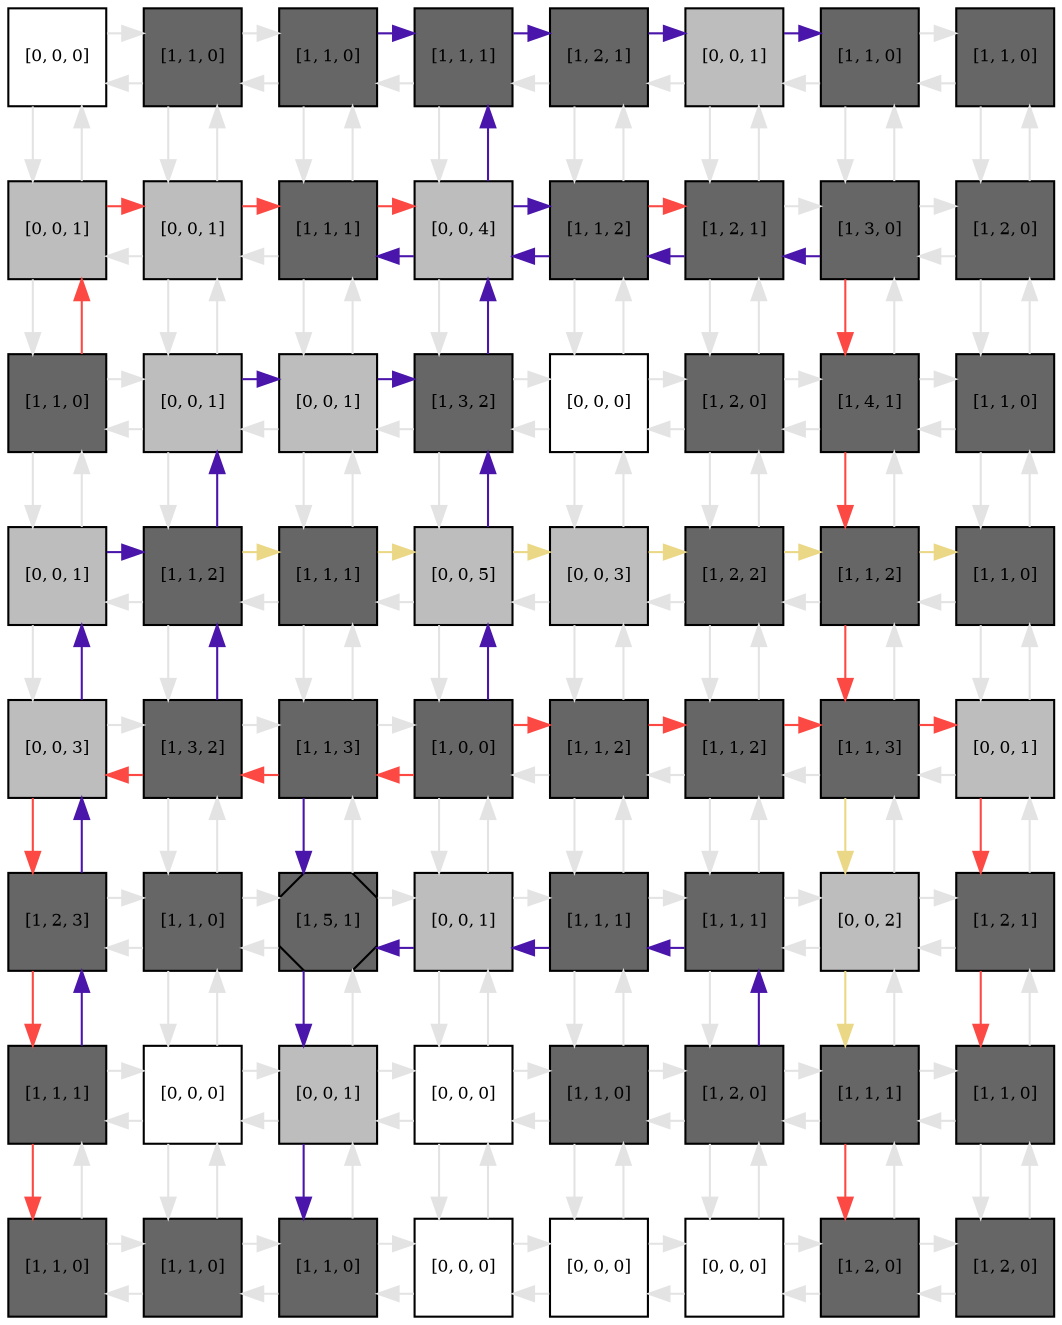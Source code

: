 digraph layout  {
rankdir=TB;
splines=ortho;
node [fixedsize=false, style=filled, width="0.6"];
edge [constraint=false];
0 [fillcolor="#FFFFFF", fontsize=8, label="[0, 0, 0]", shape=square, tooltip="name: None,\nin_degree: 2,\nout_degree: 2"];
1 [fillcolor="#666666", fontsize=8, label="[1, 1, 0]", shape=square, tooltip="name:  CDK2-Cyclin_E ,\nin_degree: 3,\nout_degree: 3"];
2 [fillcolor="#666666", fontsize=8, label="[1, 1, 0]", shape=square, tooltip="name:  RHEB ,\nin_degree: 3,\nout_degree: 3"];
3 [fillcolor="#666666", fontsize=8, label="[1, 1, 1]", shape=square, tooltip="name:  AZD5363 ,\nin_degree: 3,\nout_degree: 3"];
4 [fillcolor="#666666", fontsize=8, label="[1, 2, 1]", shape=square, tooltip="name:  TSC1_2 ,\nin_degree: 3,\nout_degree: 3"];
5 [fillcolor="#bdbdbd", fontsize=8, label="[0, 0, 1]", shape=square, tooltip="name: None,\nin_degree: 3,\nout_degree: 3"];
6 [fillcolor="#666666", fontsize=8, label="[1, 1, 0]", shape=square, tooltip="name:  mTOR ,\nin_degree: 3,\nout_degree: 3"];
7 [fillcolor="#666666", fontsize=8, label="[1, 1, 0]", shape=square, tooltip="name:  SP1 ,\nin_degree: 2,\nout_degree: 2"];
8 [fillcolor="#bdbdbd", fontsize=8, label="[0, 0, 1]", shape=square, tooltip="name: None,\nin_degree: 3,\nout_degree: 3"];
9 [fillcolor="#bdbdbd", fontsize=8, label="[0, 0, 1]", shape=square, tooltip="name: None,\nin_degree: 4,\nout_degree: 4"];
10 [fillcolor="#666666", fontsize=8, label="[1, 1, 1]", shape=square, tooltip="name:  p21 ,\nin_degree: 4,\nout_degree: 4"];
11 [fillcolor="#bdbdbd", fontsize=8, label="[0, 0, 4]", shape=square, tooltip="name: None,\nin_degree: 4,\nout_degree: 4"];
12 [fillcolor="#666666", fontsize=8, label="[1, 1, 2]", shape=square, tooltip="name:  PDPK1 ,\nin_degree: 4,\nout_degree: 4"];
13 [fillcolor="#666666", fontsize=8, label="[1, 2, 1]", shape=square, tooltip="name:  ERK1_2 ,\nin_degree: 4,\nout_degree: 4"];
14 [fillcolor="#666666", fontsize=8, label="[1, 3, 0]", shape=square, tooltip="name:  AKT ,\nin_degree: 4,\nout_degree: 4"];
15 [fillcolor="#666666", fontsize=8, label="[1, 2, 0]", shape=square, tooltip="name:  BAD ,\nin_degree: 3,\nout_degree: 3"];
16 [fillcolor="#666666", fontsize=8, label="[1, 1, 0]", shape=square, tooltip="name:  MEK1 ,\nin_degree: 3,\nout_degree: 3"];
17 [fillcolor="#bdbdbd", fontsize=8, label="[0, 0, 1]", shape=square, tooltip="name: None,\nin_degree: 4,\nout_degree: 4"];
18 [fillcolor="#bdbdbd", fontsize=8, label="[0, 0, 1]", shape=square, tooltip="name: None,\nin_degree: 4,\nout_degree: 4"];
19 [fillcolor="#666666", fontsize=8, label="[1, 3, 2]", shape=square, tooltip="name:  Raf ,\nin_degree: 4,\nout_degree: 4"];
20 [fillcolor="#FFFFFF", fontsize=8, label="[0, 0, 0]", shape=square, tooltip="name: None,\nin_degree: 4,\nout_degree: 4"];
21 [fillcolor="#666666", fontsize=8, label="[1, 2, 0]", shape=square, tooltip="name:  SRF_ELK1 ,\nin_degree: 4,\nout_degree: 4"];
22 [fillcolor="#666666", fontsize=8, label="[1, 4, 1]", shape=square, tooltip="name:  RP6SKB1 ,\nin_degree: 4,\nout_degree: 4"];
23 [fillcolor="#666666", fontsize=8, label="[1, 1, 0]", shape=square, tooltip="name:  BCL2 ,\nin_degree: 3,\nout_degree: 3"];
24 [fillcolor="#bdbdbd", fontsize=8, label="[0, 0, 1]", shape=square, tooltip="name: None,\nin_degree: 3,\nout_degree: 3"];
25 [fillcolor="#666666", fontsize=8, label="[1, 1, 2]", shape=square, tooltip="name:  ERBB2_3 ,\nin_degree: 4,\nout_degree: 4"];
26 [fillcolor="#666666", fontsize=8, label="[1, 1, 1]", shape=square, tooltip="name:  Ras ,\nin_degree: 4,\nout_degree: 4"];
27 [fillcolor="#bdbdbd", fontsize=8, label="[0, 0, 5]", shape=square, tooltip="name: None,\nin_degree: 4,\nout_degree: 4"];
28 [fillcolor="#bdbdbd", fontsize=8, label="[0, 0, 3]", shape=square, tooltip="name: None,\nin_degree: 4,\nout_degree: 4"];
29 [fillcolor="#666666", fontsize=8, label="[1, 2, 2]", shape=square, tooltip="name:  PIP3 ,\nin_degree: 4,\nout_degree: 4"];
30 [fillcolor="#666666", fontsize=8, label="[1, 1, 2]", shape=square, tooltip="name:  PTEN ,\nin_degree: 4,\nout_degree: 4"];
31 [fillcolor="#666666", fontsize=8, label="[1, 1, 0]", shape=square, tooltip="name:  Temsirolimus ,\nin_degree: 3,\nout_degree: 3"];
32 [fillcolor="#bdbdbd", fontsize=8, label="[0, 0, 3]", shape=square, tooltip="name: None,\nin_degree: 3,\nout_degree: 3"];
33 [fillcolor="#666666", fontsize=8, label="[1, 3, 2]", shape=square, tooltip="name:  PIK3CA ,\nin_degree: 4,\nout_degree: 4"];
34 [fillcolor="#666666", fontsize=8, label="[1, 1, 3]", shape=square, tooltip="name:  BKM120 ,\nin_degree: 4,\nout_degree: 4"];
35 [fillcolor="#666666", fontsize=8, label="[1, 0, 0]", shape=square, tooltip="name:  0 ,\nin_degree: 4,\nout_degree: 4"];
36 [fillcolor="#666666", fontsize=8, label="[1, 1, 2]", shape=square, tooltip="name:  Androgens ,\nin_degree: 4,\nout_degree: 4"];
37 [fillcolor="#666666", fontsize=8, label="[1, 1, 2]", shape=square, tooltip="name:  AZD6244 ,\nin_degree: 4,\nout_degree: 4"];
38 [fillcolor="#666666", fontsize=8, label="[1, 1, 3]", shape=square, tooltip="name:  NKX3_1 ,\nin_degree: 4,\nout_degree: 4"];
39 [fillcolor="#bdbdbd", fontsize=8, label="[0, 0, 1]", shape=square, tooltip="name: None,\nin_degree: 3,\nout_degree: 3"];
40 [fillcolor="#666666", fontsize=8, label="[1, 2, 3]", shape=square, tooltip="name:  IRS1 ,\nin_degree: 3,\nout_degree: 3"];
41 [fillcolor="#666666", fontsize=8, label="[1, 1, 0]", shape=square, tooltip="name:  Lapatinib ,\nin_degree: 4,\nout_degree: 4"];
42 [fillcolor="#666666", fontsize=8, label="[1, 5, 1]", shape=Msquare, tooltip="name:  GRB2_SOS ,\nin_degree: 4,\nout_degree: 4"];
43 [fillcolor="#bdbdbd", fontsize=8, label="[0, 0, 1]", shape=square, tooltip="name: None,\nin_degree: 4,\nout_degree: 4"];
44 [fillcolor="#666666", fontsize=8, label="[1, 1, 1]", shape=square, tooltip="name:  EGF ,\nin_degree: 4,\nout_degree: 4"];
45 [fillcolor="#666666", fontsize=8, label="[1, 1, 1]", shape=square, tooltip="name:  EGFR_ERBB2 ,\nin_degree: 4,\nout_degree: 4"];
46 [fillcolor="#bdbdbd", fontsize=8, label="[0, 0, 2]", shape=square, tooltip="name: None,\nin_degree: 4,\nout_degree: 4"];
47 [fillcolor="#666666", fontsize=8, label="[1, 2, 1]", shape=square, tooltip="name:  TMPRSS2 ,\nin_degree: 3,\nout_degree: 3"];
48 [fillcolor="#666666", fontsize=8, label="[1, 1, 1]", shape=square, tooltip="name:  NRG1 ,\nin_degree: 3,\nout_degree: 3"];
49 [fillcolor="#FFFFFF", fontsize=8, label="[0, 0, 0]", shape=square, tooltip="name: None,\nin_degree: 4,\nout_degree: 4"];
50 [fillcolor="#bdbdbd", fontsize=8, label="[0, 0, 1]", shape=square, tooltip="name: None,\nin_degree: 4,\nout_degree: 4"];
51 [fillcolor="#FFFFFF", fontsize=8, label="[0, 0, 0]", shape=square, tooltip="name: None,\nin_degree: 4,\nout_degree: 4"];
52 [fillcolor="#666666", fontsize=8, label="[1, 1, 0]", shape=square, tooltip="name:  AR_HSP ,\nin_degree: 4,\nout_degree: 4"];
53 [fillcolor="#666666", fontsize=8, label="[1, 2, 0]", shape=square, tooltip="name:  EFGR ,\nin_degree: 4,\nout_degree: 4"];
54 [fillcolor="#666666", fontsize=8, label="[1, 1, 1]", shape=square, tooltip="name:  HBEGF ,\nin_degree: 4,\nout_degree: 4"];
55 [fillcolor="#666666", fontsize=8, label="[1, 1, 0]", shape=square, tooltip="name:  Enzalutamide ,\nin_degree: 3,\nout_degree: 3"];
56 [fillcolor="#666666", fontsize=8, label="[1, 1, 0]", shape=square, tooltip="name:  Cixutumumab ,\nin_degree: 2,\nout_degree: 2"];
57 [fillcolor="#666666", fontsize=8, label="[1, 1, 0]", shape=square, tooltip="name:  IGFR1A_B ,\nin_degree: 3,\nout_degree: 3"];
58 [fillcolor="#666666", fontsize=8, label="[1, 1, 0]", shape=square, tooltip="name:  IGF ,\nin_degree: 3,\nout_degree: 3"];
59 [fillcolor="#FFFFFF", fontsize=8, label="[0, 0, 0]", shape=square, tooltip="name: None,\nin_degree: 3,\nout_degree: 3"];
60 [fillcolor="#FFFFFF", fontsize=8, label="[0, 0, 0]", shape=square, tooltip="name: None,\nin_degree: 3,\nout_degree: 3"];
61 [fillcolor="#FFFFFF", fontsize=8, label="[0, 0, 0]", shape=square, tooltip="name: None,\nin_degree: 3,\nout_degree: 3"];
62 [fillcolor="#666666", fontsize=8, label="[1, 2, 0]", shape=square, tooltip="name:  AR_AR ,\nin_degree: 3,\nout_degree: 3"];
63 [fillcolor="#666666", fontsize=8, label="[1, 2, 0]", shape=square, tooltip="name:  PSA ,\nin_degree: 2,\nout_degree: 2"];
0 -> 1  [color=grey89, style="penwidth(0.1)", tooltip=" ", weight=1];
0 -> 8  [color=grey89, style="penwidth(0.1)", tooltip=" ", weight=1];
1 -> 0  [color=grey89, style="penwidth(0.1)", tooltip=" ", weight=1];
1 -> 2  [color=grey89, style="penwidth(0.1)", tooltip=" ", weight=1];
1 -> 9  [color=grey89, style="penwidth(0.1)", tooltip=" ", weight=1];
2 -> 1  [color=grey89, style="penwidth(0.1)", tooltip=" ", weight=1];
2 -> 3  [color="#4A15AA", style="penwidth(0.1)", tooltip="2( RHEB ) to 6( mTOR )", weight=1];
2 -> 10  [color=grey89, style="penwidth(0.1)", tooltip=" ", weight=1];
3 -> 2  [color=grey89, style="penwidth(0.1)", tooltip=" ", weight=1];
3 -> 4  [color="#4A15AA", style="penwidth(0.1)", tooltip="2( RHEB ) to 6( mTOR )", weight=1];
3 -> 11  [color=grey89, style="penwidth(0.1)", tooltip=" ", weight=1];
4 -> 3  [color=grey89, style="penwidth(0.1)", tooltip=" ", weight=1];
4 -> 5  [color="#4A15AA", style="penwidth(0.1)", tooltip="2( RHEB ) to 6( mTOR )", weight=1];
4 -> 12  [color=grey89, style="penwidth(0.1)", tooltip=" ", weight=1];
5 -> 4  [color=grey89, style="penwidth(0.1)", tooltip=" ", weight=1];
5 -> 6  [color="#4A15AA", style="penwidth(0.1)", tooltip="2( RHEB ) to 6( mTOR )", weight=1];
5 -> 13  [color=grey89, style="penwidth(0.1)", tooltip=" ", weight=1];
6 -> 5  [color=grey89, style="penwidth(0.1)", tooltip=" ", weight=1];
6 -> 7  [color=grey89, style="penwidth(0.1)", tooltip=" ", weight=1];
6 -> 14  [color=grey89, style="penwidth(0.1)", tooltip=" ", weight=1];
7 -> 6  [color=grey89, style="penwidth(0.1)", tooltip=" ", weight=1];
7 -> 15  [color=grey89, style="penwidth(0.1)", tooltip=" ", weight=1];
8 -> 0  [color=grey89, style="penwidth(0.1)", tooltip=" ", weight=1];
8 -> 9  [color="#FD4943", style="penwidth(0.1)", tooltip="16( MEK1 ) to 13( ERK1_2 )", weight=1];
8 -> 16  [color=grey89, style="penwidth(0.1)", tooltip=" ", weight=1];
9 -> 1  [color=grey89, style="penwidth(0.1)", tooltip=" ", weight=1];
9 -> 8  [color=grey89, style="penwidth(0.1)", tooltip=" ", weight=1];
9 -> 10  [color="#FD4943", style="penwidth(0.1)", tooltip="16( MEK1 ) to 13( ERK1_2 )", weight=1];
9 -> 17  [color=grey89, style="penwidth(0.1)", tooltip=" ", weight=1];
10 -> 2  [color=grey89, style="penwidth(0.1)", tooltip=" ", weight=1];
10 -> 9  [color=grey89, style="penwidth(0.1)", tooltip=" ", weight=1];
10 -> 11  [color="#FD4943", style="penwidth(0.1)", tooltip="16( MEK1 ) to 13( ERK1_2 )", weight=1];
10 -> 18  [color=grey89, style="penwidth(0.1)", tooltip=" ", weight=1];
11 -> 3  [color="#4A15AA", style="penwidth(0.1)", tooltip="35( 0 ) to 3( AZD5363 )", weight=1];
11 -> 10  [color="#4A15AA", style="penwidth(0.1)", tooltip="14( AKT ) to 10( p21 )", weight=1];
11 -> 12  [color="#4A15AA", style="penwidth(0.1)", tooltip="35( 0 ) to 12( PDPK1 )", weight=1];
11 -> 19  [color=grey89, style="penwidth(0.1)", tooltip=" ", weight=1];
12 -> 4  [color=grey89, style="penwidth(0.1)", tooltip=" ", weight=1];
12 -> 11  [color="#4A15AA", style="penwidth(0.1)", tooltip="14( AKT ) to 10( p21 )", weight=1];
12 -> 13  [color="#FD4943", style="penwidth(0.1)", tooltip="16( MEK1 ) to 13( ERK1_2 )", weight=1];
12 -> 20  [color=grey89, style="penwidth(0.1)", tooltip=" ", weight=1];
13 -> 5  [color=grey89, style="penwidth(0.1)", tooltip=" ", weight=1];
13 -> 12  [color="#4A15AA", style="penwidth(0.1)", tooltip="14( AKT ) to 10( p21 )", weight=1];
13 -> 14  [color=grey89, style="penwidth(0.1)", tooltip=" ", weight=1];
13 -> 21  [color=grey89, style="penwidth(0.1)", tooltip=" ", weight=1];
14 -> 6  [color=grey89, style="penwidth(0.1)", tooltip=" ", weight=1];
14 -> 13  [color="#4A15AA", style="penwidth(0.1)", tooltip="14( AKT ) to 10( p21 )", weight=1];
14 -> 15  [color=grey89, style="penwidth(0.1)", tooltip=" ", weight=1];
14 -> 22  [color="#FD4943", style="penwidth(0.1)", tooltip="14( AKT ) to 62( AR_AR )", weight=1];
15 -> 7  [color=grey89, style="penwidth(0.1)", tooltip=" ", weight=1];
15 -> 14  [color=grey89, style="penwidth(0.1)", tooltip=" ", weight=1];
15 -> 23  [color=grey89, style="penwidth(0.1)", tooltip=" ", weight=1];
16 -> 8  [color="#FD4943", style="penwidth(0.1)", tooltip="16( MEK1 ) to 13( ERK1_2 )", weight=1];
16 -> 17  [color=grey89, style="penwidth(0.1)", tooltip=" ", weight=1];
16 -> 24  [color=grey89, style="penwidth(0.1)", tooltip=" ", weight=1];
17 -> 9  [color=grey89, style="penwidth(0.1)", tooltip=" ", weight=1];
17 -> 16  [color=grey89, style="penwidth(0.1)", tooltip=" ", weight=1];
17 -> 18  [color="#4A15AA", style="penwidth(0.1)", tooltip="33( PIK3CA ) to 19( Raf )", weight=1];
17 -> 25  [color=grey89, style="penwidth(0.1)", tooltip=" ", weight=1];
18 -> 10  [color=grey89, style="penwidth(0.1)", tooltip=" ", weight=1];
18 -> 17  [color=grey89, style="penwidth(0.1)", tooltip=" ", weight=1];
18 -> 19  [color="#4A15AA", style="penwidth(0.1)", tooltip="33( PIK3CA ) to 19( Raf )", weight=1];
18 -> 26  [color=grey89, style="penwidth(0.1)", tooltip=" ", weight=1];
19 -> 11  [color="#4A15AA", style="penwidth(0.1)", tooltip="35( 0 ) to 3( AZD5363 )", weight=1];
19 -> 18  [color=grey89, style="penwidth(0.1)", tooltip=" ", weight=1];
19 -> 20  [color=grey89, style="penwidth(0.1)", tooltip=" ", weight=1];
19 -> 27  [color=grey89, style="penwidth(0.1)", tooltip=" ", weight=1];
20 -> 12  [color=grey89, style="penwidth(0.1)", tooltip=" ", weight=1];
20 -> 19  [color=grey89, style="penwidth(0.1)", tooltip=" ", weight=1];
20 -> 21  [color=grey89, style="penwidth(0.1)", tooltip=" ", weight=1];
20 -> 28  [color=grey89, style="penwidth(0.1)", tooltip=" ", weight=1];
21 -> 13  [color=grey89, style="penwidth(0.1)", tooltip=" ", weight=1];
21 -> 20  [color=grey89, style="penwidth(0.1)", tooltip=" ", weight=1];
21 -> 22  [color=grey89, style="penwidth(0.1)", tooltip=" ", weight=1];
21 -> 29  [color=grey89, style="penwidth(0.1)", tooltip=" ", weight=1];
22 -> 14  [color=grey89, style="penwidth(0.1)", tooltip=" ", weight=1];
22 -> 21  [color=grey89, style="penwidth(0.1)", tooltip=" ", weight=1];
22 -> 23  [color=grey89, style="penwidth(0.1)", tooltip=" ", weight=1];
22 -> 30  [color="#FD4943", style="penwidth(0.1)", tooltip="14( AKT ) to 62( AR_AR )", weight=1];
23 -> 15  [color=grey89, style="penwidth(0.1)", tooltip=" ", weight=1];
23 -> 22  [color=grey89, style="penwidth(0.1)", tooltip=" ", weight=1];
23 -> 31  [color=grey89, style="penwidth(0.1)", tooltip=" ", weight=1];
24 -> 16  [color=grey89, style="penwidth(0.1)", tooltip=" ", weight=1];
24 -> 25  [color="#4A15AA", style="penwidth(0.1)", tooltip="48( NRG1 ) to 25( ERBB2_3 )", weight=1];
24 -> 32  [color=grey89, style="penwidth(0.1)", tooltip=" ", weight=1];
25 -> 17  [color="#4A15AA", style="penwidth(0.1)", tooltip="33( PIK3CA ) to 19( Raf )", weight=1];
25 -> 24  [color=grey89, style="penwidth(0.1)", tooltip=" ", weight=1];
25 -> 26  [color="#EBD887", style="penwidth(0.1)", tooltip="33( PIK3CA ) to 29( PIP3 )", weight=1];
25 -> 33  [color=grey89, style="penwidth(0.1)", tooltip=" ", weight=1];
26 -> 18  [color=grey89, style="penwidth(0.1)", tooltip=" ", weight=1];
26 -> 25  [color=grey89, style="penwidth(0.1)", tooltip=" ", weight=1];
26 -> 27  [color="#EBD887", style="penwidth(0.1)", tooltip="33( PIK3CA ) to 29( PIP3 )", weight=1];
26 -> 34  [color=grey89, style="penwidth(0.1)", tooltip=" ", weight=1];
27 -> 19  [color="#4A15AA", style="penwidth(0.1)", tooltip="35( 0 ) to 3( AZD5363 )", weight=1];
27 -> 26  [color=grey89, style="penwidth(0.1)", tooltip=" ", weight=1];
27 -> 28  [color="#EBD887", style="penwidth(0.1)", tooltip="35( 0 ) to 31( Temsirolimus )", weight=1];
27 -> 35  [color=grey89, style="penwidth(0.1)", tooltip=" ", weight=1];
28 -> 20  [color=grey89, style="penwidth(0.1)", tooltip=" ", weight=1];
28 -> 27  [color=grey89, style="penwidth(0.1)", tooltip=" ", weight=1];
28 -> 29  [color="#EBD887", style="penwidth(0.1)", tooltip="35( 0 ) to 31( Temsirolimus )", weight=1];
28 -> 36  [color=grey89, style="penwidth(0.1)", tooltip=" ", weight=1];
29 -> 21  [color=grey89, style="penwidth(0.1)", tooltip=" ", weight=1];
29 -> 28  [color=grey89, style="penwidth(0.1)", tooltip=" ", weight=1];
29 -> 30  [color="#EBD887", style="penwidth(0.1)", tooltip="35( 0 ) to 31( Temsirolimus )", weight=1];
29 -> 37  [color=grey89, style="penwidth(0.1)", tooltip=" ", weight=1];
30 -> 22  [color=grey89, style="penwidth(0.1)", tooltip=" ", weight=1];
30 -> 29  [color=grey89, style="penwidth(0.1)", tooltip=" ", weight=1];
30 -> 31  [color="#EBD887", style="penwidth(0.1)", tooltip="35( 0 ) to 31( Temsirolimus )", weight=1];
30 -> 38  [color="#FD4943", style="penwidth(0.1)", tooltip="14( AKT ) to 62( AR_AR )", weight=1];
31 -> 23  [color=grey89, style="penwidth(0.1)", tooltip=" ", weight=1];
31 -> 30  [color=grey89, style="penwidth(0.1)", tooltip=" ", weight=1];
31 -> 39  [color=grey89, style="penwidth(0.1)", tooltip=" ", weight=1];
32 -> 24  [color="#4A15AA", style="penwidth(0.1)", tooltip="48( NRG1 ) to 25( ERBB2_3 )", weight=1];
32 -> 33  [color=grey89, style="penwidth(0.1)", tooltip=" ", weight=1];
32 -> 40  [color="#FD4943", style="penwidth(0.1)", tooltip="35( 0 ) to 56( Cixutumumab )", weight=1];
33 -> 25  [color="#4A15AA", style="penwidth(0.1)", tooltip="33( PIK3CA ) to 19( Raf )", weight=1];
33 -> 32  [color="#FD4943", style="penwidth(0.1)", tooltip="35( 0 ) to 56( Cixutumumab )", weight=1];
33 -> 34  [color=grey89, style="penwidth(0.1)", tooltip=" ", weight=1];
33 -> 41  [color=grey89, style="penwidth(0.1)", tooltip=" ", weight=1];
34 -> 26  [color=grey89, style="penwidth(0.1)", tooltip=" ", weight=1];
34 -> 33  [color="#FD4943", style="penwidth(0.1)", tooltip="35( 0 ) to 56( Cixutumumab )", weight=1];
34 -> 35  [color=grey89, style="penwidth(0.1)", tooltip=" ", weight=1];
34 -> 42  [color="#4A15AA", style="penwidth(0.1)", tooltip="35( 0 ) to 58( IGF )", weight=1];
35 -> 27  [color="#4A15AA", style="penwidth(0.1)", tooltip="35( 0 ) to 3( AZD5363 )", weight=1];
35 -> 34  [color="#FD4943", style="penwidth(0.1)", tooltip="35( 0 ) to 56( Cixutumumab )", weight=1];
35 -> 36  [color="#FD4943", style="penwidth(0.1)", tooltip="35( 0 ) to 55( Enzalutamide )", weight=1];
35 -> 43  [color=grey89, style="penwidth(0.1)", tooltip=" ", weight=1];
36 -> 28  [color=grey89, style="penwidth(0.1)", tooltip=" ", weight=1];
36 -> 35  [color=grey89, style="penwidth(0.1)", tooltip=" ", weight=1];
36 -> 37  [color="#FD4943", style="penwidth(0.1)", tooltip="35( 0 ) to 55( Enzalutamide )", weight=1];
36 -> 44  [color=grey89, style="penwidth(0.1)", tooltip=" ", weight=1];
37 -> 29  [color=grey89, style="penwidth(0.1)", tooltip=" ", weight=1];
37 -> 36  [color=grey89, style="penwidth(0.1)", tooltip=" ", weight=1];
37 -> 38  [color="#FD4943", style="penwidth(0.1)", tooltip="35( 0 ) to 55( Enzalutamide )", weight=1];
37 -> 45  [color=grey89, style="penwidth(0.1)", tooltip=" ", weight=1];
38 -> 30  [color=grey89, style="penwidth(0.1)", tooltip=" ", weight=1];
38 -> 37  [color=grey89, style="penwidth(0.1)", tooltip=" ", weight=1];
38 -> 39  [color="#FD4943", style="penwidth(0.1)", tooltip="35( 0 ) to 55( Enzalutamide )", weight=1];
38 -> 46  [color="#EBD887", style="penwidth(0.1)", tooltip="35( 0 ) to 54( HBEGF )", weight=1];
39 -> 31  [color=grey89, style="penwidth(0.1)", tooltip=" ", weight=1];
39 -> 38  [color=grey89, style="penwidth(0.1)", tooltip=" ", weight=1];
39 -> 47  [color="#FD4943", style="penwidth(0.1)", tooltip="35( 0 ) to 55( Enzalutamide )", weight=1];
40 -> 32  [color="#4A15AA", style="penwidth(0.1)", tooltip="48( NRG1 ) to 25( ERBB2_3 )", weight=1];
40 -> 41  [color=grey89, style="penwidth(0.1)", tooltip=" ", weight=1];
40 -> 48  [color="#FD4943", style="penwidth(0.1)", tooltip="35( 0 ) to 56( Cixutumumab )", weight=1];
41 -> 33  [color=grey89, style="penwidth(0.1)", tooltip=" ", weight=1];
41 -> 40  [color=grey89, style="penwidth(0.1)", tooltip=" ", weight=1];
41 -> 42  [color=grey89, style="penwidth(0.1)", tooltip=" ", weight=1];
41 -> 49  [color=grey89, style="penwidth(0.1)", tooltip=" ", weight=1];
42 -> 34  [color=grey89, style="penwidth(0.1)", tooltip=" ", weight=1];
42 -> 41  [color=grey89, style="penwidth(0.1)", tooltip=" ", weight=1];
42 -> 43  [color=grey89, style="penwidth(0.1)", tooltip=" ", weight=1];
42 -> 50  [color="#4A15AA", style="penwidth(0.1)", tooltip="35( 0 ) to 58( IGF )", weight=1];
43 -> 35  [color=grey89, style="penwidth(0.1)", tooltip=" ", weight=1];
43 -> 42  [color="#4A15AA", style="penwidth(0.1)", tooltip="53( EFGR ) to 42( GRB2_SOS )", weight=1];
43 -> 44  [color=grey89, style="penwidth(0.1)", tooltip=" ", weight=1];
43 -> 51  [color=grey89, style="penwidth(0.1)", tooltip=" ", weight=1];
44 -> 36  [color=grey89, style="penwidth(0.1)", tooltip=" ", weight=1];
44 -> 43  [color="#4A15AA", style="penwidth(0.1)", tooltip="53( EFGR ) to 42( GRB2_SOS )", weight=1];
44 -> 45  [color=grey89, style="penwidth(0.1)", tooltip=" ", weight=1];
44 -> 52  [color=grey89, style="penwidth(0.1)", tooltip=" ", weight=1];
45 -> 37  [color=grey89, style="penwidth(0.1)", tooltip=" ", weight=1];
45 -> 44  [color="#4A15AA", style="penwidth(0.1)", tooltip="53( EFGR ) to 42( GRB2_SOS )", weight=1];
45 -> 46  [color=grey89, style="penwidth(0.1)", tooltip=" ", weight=1];
45 -> 53  [color=grey89, style="penwidth(0.1)", tooltip=" ", weight=1];
46 -> 38  [color=grey89, style="penwidth(0.1)", tooltip=" ", weight=1];
46 -> 45  [color=grey89, style="penwidth(0.1)", tooltip=" ", weight=1];
46 -> 47  [color=grey89, style="penwidth(0.1)", tooltip=" ", weight=1];
46 -> 54  [color="#EBD887", style="penwidth(0.1)", tooltip="35( 0 ) to 54( HBEGF )", weight=1];
47 -> 39  [color=grey89, style="penwidth(0.1)", tooltip=" ", weight=1];
47 -> 46  [color=grey89, style="penwidth(0.1)", tooltip=" ", weight=1];
47 -> 55  [color="#FD4943", style="penwidth(0.1)", tooltip="35( 0 ) to 55( Enzalutamide )", weight=1];
48 -> 40  [color="#4A15AA", style="penwidth(0.1)", tooltip="48( NRG1 ) to 25( ERBB2_3 )", weight=1];
48 -> 49  [color=grey89, style="penwidth(0.1)", tooltip=" ", weight=1];
48 -> 56  [color="#FD4943", style="penwidth(0.1)", tooltip="35( 0 ) to 56( Cixutumumab )", weight=1];
49 -> 41  [color=grey89, style="penwidth(0.1)", tooltip=" ", weight=1];
49 -> 48  [color=grey89, style="penwidth(0.1)", tooltip=" ", weight=1];
49 -> 50  [color=grey89, style="penwidth(0.1)", tooltip=" ", weight=1];
49 -> 57  [color=grey89, style="penwidth(0.1)", tooltip=" ", weight=1];
50 -> 42  [color=grey89, style="penwidth(0.1)", tooltip=" ", weight=1];
50 -> 49  [color=grey89, style="penwidth(0.1)", tooltip=" ", weight=1];
50 -> 51  [color=grey89, style="penwidth(0.1)", tooltip=" ", weight=1];
50 -> 58  [color="#4A15AA", style="penwidth(0.1)", tooltip="35( 0 ) to 58( IGF )", weight=1];
51 -> 43  [color=grey89, style="penwidth(0.1)", tooltip=" ", weight=1];
51 -> 50  [color=grey89, style="penwidth(0.1)", tooltip=" ", weight=1];
51 -> 52  [color=grey89, style="penwidth(0.1)", tooltip=" ", weight=1];
51 -> 59  [color=grey89, style="penwidth(0.1)", tooltip=" ", weight=1];
52 -> 44  [color=grey89, style="penwidth(0.1)", tooltip=" ", weight=1];
52 -> 51  [color=grey89, style="penwidth(0.1)", tooltip=" ", weight=1];
52 -> 53  [color=grey89, style="penwidth(0.1)", tooltip=" ", weight=1];
52 -> 60  [color=grey89, style="penwidth(0.1)", tooltip=" ", weight=1];
53 -> 45  [color="#4A15AA", style="penwidth(0.1)", tooltip="53( EFGR ) to 42( GRB2_SOS )", weight=1];
53 -> 52  [color=grey89, style="penwidth(0.1)", tooltip=" ", weight=1];
53 -> 54  [color=grey89, style="penwidth(0.1)", tooltip=" ", weight=1];
53 -> 61  [color=grey89, style="penwidth(0.1)", tooltip=" ", weight=1];
54 -> 46  [color=grey89, style="penwidth(0.1)", tooltip=" ", weight=1];
54 -> 53  [color=grey89, style="penwidth(0.1)", tooltip=" ", weight=1];
54 -> 55  [color=grey89, style="penwidth(0.1)", tooltip=" ", weight=1];
54 -> 62  [color="#FD4943", style="penwidth(0.1)", tooltip="14( AKT ) to 62( AR_AR )", weight=1];
55 -> 47  [color=grey89, style="penwidth(0.1)", tooltip=" ", weight=1];
55 -> 54  [color=grey89, style="penwidth(0.1)", tooltip=" ", weight=1];
55 -> 63  [color=grey89, style="penwidth(0.1)", tooltip=" ", weight=1];
56 -> 48  [color=grey89, style="penwidth(0.1)", tooltip=" ", weight=1];
56 -> 57  [color=grey89, style="penwidth(0.1)", tooltip=" ", weight=1];
57 -> 49  [color=grey89, style="penwidth(0.1)", tooltip=" ", weight=1];
57 -> 56  [color=grey89, style="penwidth(0.1)", tooltip=" ", weight=1];
57 -> 58  [color=grey89, style="penwidth(0.1)", tooltip=" ", weight=1];
58 -> 50  [color=grey89, style="penwidth(0.1)", tooltip=" ", weight=1];
58 -> 57  [color=grey89, style="penwidth(0.1)", tooltip=" ", weight=1];
58 -> 59  [color=grey89, style="penwidth(0.1)", tooltip=" ", weight=1];
59 -> 51  [color=grey89, style="penwidth(0.1)", tooltip=" ", weight=1];
59 -> 58  [color=grey89, style="penwidth(0.1)", tooltip=" ", weight=1];
59 -> 60  [color=grey89, style="penwidth(0.1)", tooltip=" ", weight=1];
60 -> 52  [color=grey89, style="penwidth(0.1)", tooltip=" ", weight=1];
60 -> 59  [color=grey89, style="penwidth(0.1)", tooltip=" ", weight=1];
60 -> 61  [color=grey89, style="penwidth(0.1)", tooltip=" ", weight=1];
61 -> 53  [color=grey89, style="penwidth(0.1)", tooltip=" ", weight=1];
61 -> 60  [color=grey89, style="penwidth(0.1)", tooltip=" ", weight=1];
61 -> 62  [color=grey89, style="penwidth(0.1)", tooltip=" ", weight=1];
62 -> 54  [color=grey89, style="penwidth(0.1)", tooltip=" ", weight=1];
62 -> 61  [color=grey89, style="penwidth(0.1)", tooltip=" ", weight=1];
62 -> 63  [color=grey89, style="penwidth(0.1)", tooltip=" ", weight=1];
63 -> 55  [color=grey89, style="penwidth(0.1)", tooltip=" ", weight=1];
63 -> 62  [color=grey89, style="penwidth(0.1)", tooltip=" ", weight=1];
edge [constraint=true, style=invis];

0 -> 8 -> 16 -> 24 -> 32 -> 40 -> 48 -> 56;
1 -> 9 -> 17 -> 25 -> 33 -> 41 -> 49 -> 57;
2 -> 10 -> 18 -> 26 -> 34 -> 42 -> 50 -> 58;
3 -> 11 -> 19 -> 27 -> 35 -> 43 -> 51 -> 59;
4 -> 12 -> 20 -> 28 -> 36 -> 44 -> 52 -> 60;
5 -> 13 -> 21 -> 29 -> 37 -> 45 -> 53 -> 61;
6 -> 14 -> 22 -> 30 -> 38 -> 46 -> 54 -> 62;
7 -> 15 -> 23 -> 31 -> 39 -> 47 -> 55 -> 63;
rank = same {0 -> 1 -> 2 -> 3 -> 4 -> 5 -> 6 -> 7};
rank = same {8 -> 9 -> 10 -> 11 -> 12 -> 13 -> 14 -> 15};
rank = same {16 -> 17 -> 18 -> 19 -> 20 -> 21 -> 22 -> 23};
rank = same {24 -> 25 -> 26 -> 27 -> 28 -> 29 -> 30 -> 31};
rank = same {32 -> 33 -> 34 -> 35 -> 36 -> 37 -> 38 -> 39};
rank = same {40 -> 41 -> 42 -> 43 -> 44 -> 45 -> 46 -> 47};
rank = same {48 -> 49 -> 50 -> 51 -> 52 -> 53 -> 54 -> 55};
rank = same {56 -> 57 -> 58 -> 59 -> 60 -> 61 -> 62 -> 63};
}